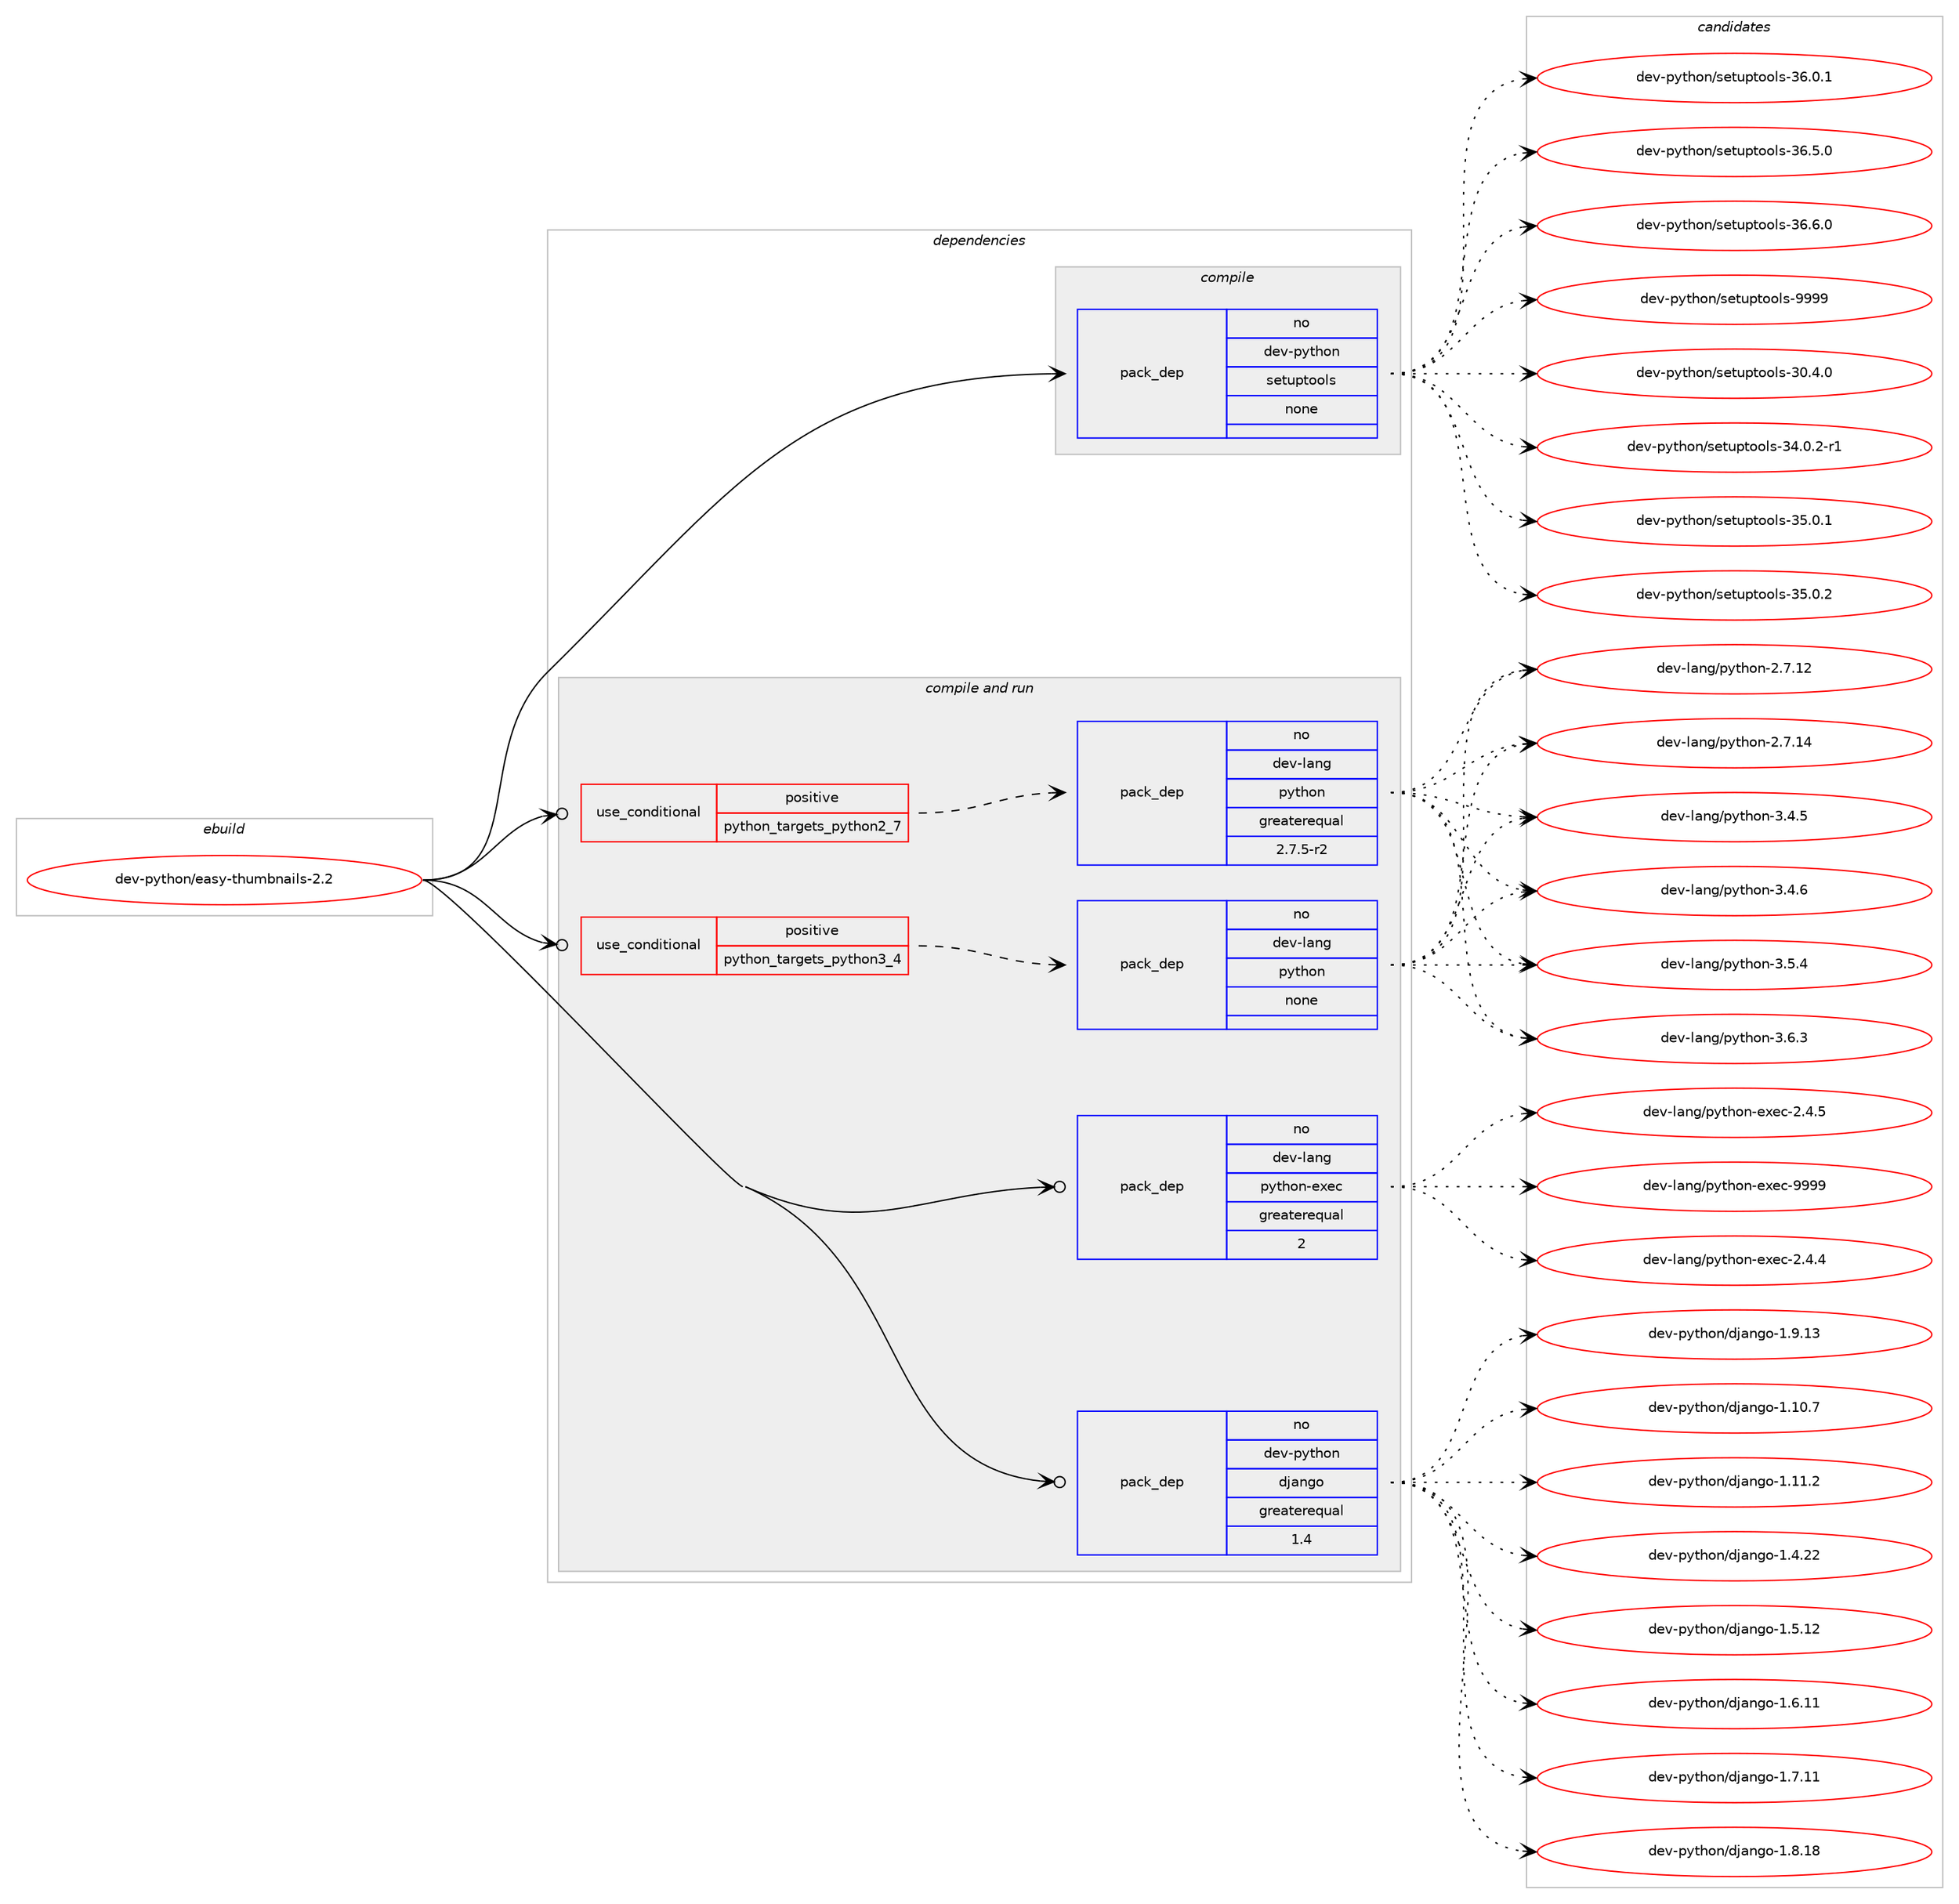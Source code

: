 digraph prolog {

# *************
# Graph options
# *************

newrank=true;
concentrate=true;
compound=true;
graph [rankdir=LR,fontname=Helvetica,fontsize=10,ranksep=1.5];#, ranksep=2.5, nodesep=0.2];
edge  [arrowhead=vee];
node  [fontname=Helvetica,fontsize=10];

# **********
# The ebuild
# **********

subgraph cluster_leftcol {
color=gray;
rank=same;
label=<<i>ebuild</i>>;
id [label="dev-python/easy-thumbnails-2.2", color=red, width=4, href="../dev-python/easy-thumbnails-2.2.svg"];
}

# ****************
# The dependencies
# ****************

subgraph cluster_midcol {
color=gray;
label=<<i>dependencies</i>>;
subgraph cluster_compile {
fillcolor="#eeeeee";
style=filled;
label=<<i>compile</i>>;
subgraph pack119467 {
dependency155562 [label=<<TABLE BORDER="0" CELLBORDER="1" CELLSPACING="0" CELLPADDING="4" WIDTH="220"><TR><TD ROWSPAN="6" CELLPADDING="30">pack_dep</TD></TR><TR><TD WIDTH="110">no</TD></TR><TR><TD>dev-python</TD></TR><TR><TD>setuptools</TD></TR><TR><TD>none</TD></TR><TR><TD></TD></TR></TABLE>>, shape=none, color=blue];
}
id:e -> dependency155562:w [weight=20,style="solid",arrowhead="vee"];
}
subgraph cluster_compileandrun {
fillcolor="#eeeeee";
style=filled;
label=<<i>compile and run</i>>;
subgraph cond32263 {
dependency155563 [label=<<TABLE BORDER="0" CELLBORDER="1" CELLSPACING="0" CELLPADDING="4"><TR><TD ROWSPAN="3" CELLPADDING="10">use_conditional</TD></TR><TR><TD>positive</TD></TR><TR><TD>python_targets_python2_7</TD></TR></TABLE>>, shape=none, color=red];
subgraph pack119468 {
dependency155564 [label=<<TABLE BORDER="0" CELLBORDER="1" CELLSPACING="0" CELLPADDING="4" WIDTH="220"><TR><TD ROWSPAN="6" CELLPADDING="30">pack_dep</TD></TR><TR><TD WIDTH="110">no</TD></TR><TR><TD>dev-lang</TD></TR><TR><TD>python</TD></TR><TR><TD>greaterequal</TD></TR><TR><TD>2.7.5-r2</TD></TR></TABLE>>, shape=none, color=blue];
}
dependency155563:e -> dependency155564:w [weight=20,style="dashed",arrowhead="vee"];
}
id:e -> dependency155563:w [weight=20,style="solid",arrowhead="odotvee"];
subgraph cond32264 {
dependency155565 [label=<<TABLE BORDER="0" CELLBORDER="1" CELLSPACING="0" CELLPADDING="4"><TR><TD ROWSPAN="3" CELLPADDING="10">use_conditional</TD></TR><TR><TD>positive</TD></TR><TR><TD>python_targets_python3_4</TD></TR></TABLE>>, shape=none, color=red];
subgraph pack119469 {
dependency155566 [label=<<TABLE BORDER="0" CELLBORDER="1" CELLSPACING="0" CELLPADDING="4" WIDTH="220"><TR><TD ROWSPAN="6" CELLPADDING="30">pack_dep</TD></TR><TR><TD WIDTH="110">no</TD></TR><TR><TD>dev-lang</TD></TR><TR><TD>python</TD></TR><TR><TD>none</TD></TR><TR><TD></TD></TR></TABLE>>, shape=none, color=blue];
}
dependency155565:e -> dependency155566:w [weight=20,style="dashed",arrowhead="vee"];
}
id:e -> dependency155565:w [weight=20,style="solid",arrowhead="odotvee"];
subgraph pack119470 {
dependency155567 [label=<<TABLE BORDER="0" CELLBORDER="1" CELLSPACING="0" CELLPADDING="4" WIDTH="220"><TR><TD ROWSPAN="6" CELLPADDING="30">pack_dep</TD></TR><TR><TD WIDTH="110">no</TD></TR><TR><TD>dev-lang</TD></TR><TR><TD>python-exec</TD></TR><TR><TD>greaterequal</TD></TR><TR><TD>2</TD></TR></TABLE>>, shape=none, color=blue];
}
id:e -> dependency155567:w [weight=20,style="solid",arrowhead="odotvee"];
subgraph pack119471 {
dependency155568 [label=<<TABLE BORDER="0" CELLBORDER="1" CELLSPACING="0" CELLPADDING="4" WIDTH="220"><TR><TD ROWSPAN="6" CELLPADDING="30">pack_dep</TD></TR><TR><TD WIDTH="110">no</TD></TR><TR><TD>dev-python</TD></TR><TR><TD>django</TD></TR><TR><TD>greaterequal</TD></TR><TR><TD>1.4</TD></TR></TABLE>>, shape=none, color=blue];
}
id:e -> dependency155568:w [weight=20,style="solid",arrowhead="odotvee"];
}
subgraph cluster_run {
fillcolor="#eeeeee";
style=filled;
label=<<i>run</i>>;
}
}

# **************
# The candidates
# **************

subgraph cluster_choices {
rank=same;
color=gray;
label=<<i>candidates</i>>;

subgraph choice119467 {
color=black;
nodesep=1;
choice100101118451121211161041111104711510111611711211611111110811545514846524648 [label="dev-python/setuptools-30.4.0", color=red, width=4,href="../dev-python/setuptools-30.4.0.svg"];
choice1001011184511212111610411111047115101116117112116111111108115455152464846504511449 [label="dev-python/setuptools-34.0.2-r1", color=red, width=4,href="../dev-python/setuptools-34.0.2-r1.svg"];
choice100101118451121211161041111104711510111611711211611111110811545515346484649 [label="dev-python/setuptools-35.0.1", color=red, width=4,href="../dev-python/setuptools-35.0.1.svg"];
choice100101118451121211161041111104711510111611711211611111110811545515346484650 [label="dev-python/setuptools-35.0.2", color=red, width=4,href="../dev-python/setuptools-35.0.2.svg"];
choice100101118451121211161041111104711510111611711211611111110811545515446484649 [label="dev-python/setuptools-36.0.1", color=red, width=4,href="../dev-python/setuptools-36.0.1.svg"];
choice100101118451121211161041111104711510111611711211611111110811545515446534648 [label="dev-python/setuptools-36.5.0", color=red, width=4,href="../dev-python/setuptools-36.5.0.svg"];
choice100101118451121211161041111104711510111611711211611111110811545515446544648 [label="dev-python/setuptools-36.6.0", color=red, width=4,href="../dev-python/setuptools-36.6.0.svg"];
choice10010111845112121116104111110471151011161171121161111111081154557575757 [label="dev-python/setuptools-9999", color=red, width=4,href="../dev-python/setuptools-9999.svg"];
dependency155562:e -> choice100101118451121211161041111104711510111611711211611111110811545514846524648:w [style=dotted,weight="100"];
dependency155562:e -> choice1001011184511212111610411111047115101116117112116111111108115455152464846504511449:w [style=dotted,weight="100"];
dependency155562:e -> choice100101118451121211161041111104711510111611711211611111110811545515346484649:w [style=dotted,weight="100"];
dependency155562:e -> choice100101118451121211161041111104711510111611711211611111110811545515346484650:w [style=dotted,weight="100"];
dependency155562:e -> choice100101118451121211161041111104711510111611711211611111110811545515446484649:w [style=dotted,weight="100"];
dependency155562:e -> choice100101118451121211161041111104711510111611711211611111110811545515446534648:w [style=dotted,weight="100"];
dependency155562:e -> choice100101118451121211161041111104711510111611711211611111110811545515446544648:w [style=dotted,weight="100"];
dependency155562:e -> choice10010111845112121116104111110471151011161171121161111111081154557575757:w [style=dotted,weight="100"];
}
subgraph choice119468 {
color=black;
nodesep=1;
choice10010111845108971101034711212111610411111045504655464950 [label="dev-lang/python-2.7.12", color=red, width=4,href="../dev-lang/python-2.7.12.svg"];
choice10010111845108971101034711212111610411111045504655464952 [label="dev-lang/python-2.7.14", color=red, width=4,href="../dev-lang/python-2.7.14.svg"];
choice100101118451089711010347112121116104111110455146524653 [label="dev-lang/python-3.4.5", color=red, width=4,href="../dev-lang/python-3.4.5.svg"];
choice100101118451089711010347112121116104111110455146524654 [label="dev-lang/python-3.4.6", color=red, width=4,href="../dev-lang/python-3.4.6.svg"];
choice100101118451089711010347112121116104111110455146534652 [label="dev-lang/python-3.5.4", color=red, width=4,href="../dev-lang/python-3.5.4.svg"];
choice100101118451089711010347112121116104111110455146544651 [label="dev-lang/python-3.6.3", color=red, width=4,href="../dev-lang/python-3.6.3.svg"];
dependency155564:e -> choice10010111845108971101034711212111610411111045504655464950:w [style=dotted,weight="100"];
dependency155564:e -> choice10010111845108971101034711212111610411111045504655464952:w [style=dotted,weight="100"];
dependency155564:e -> choice100101118451089711010347112121116104111110455146524653:w [style=dotted,weight="100"];
dependency155564:e -> choice100101118451089711010347112121116104111110455146524654:w [style=dotted,weight="100"];
dependency155564:e -> choice100101118451089711010347112121116104111110455146534652:w [style=dotted,weight="100"];
dependency155564:e -> choice100101118451089711010347112121116104111110455146544651:w [style=dotted,weight="100"];
}
subgraph choice119469 {
color=black;
nodesep=1;
choice10010111845108971101034711212111610411111045504655464950 [label="dev-lang/python-2.7.12", color=red, width=4,href="../dev-lang/python-2.7.12.svg"];
choice10010111845108971101034711212111610411111045504655464952 [label="dev-lang/python-2.7.14", color=red, width=4,href="../dev-lang/python-2.7.14.svg"];
choice100101118451089711010347112121116104111110455146524653 [label="dev-lang/python-3.4.5", color=red, width=4,href="../dev-lang/python-3.4.5.svg"];
choice100101118451089711010347112121116104111110455146524654 [label="dev-lang/python-3.4.6", color=red, width=4,href="../dev-lang/python-3.4.6.svg"];
choice100101118451089711010347112121116104111110455146534652 [label="dev-lang/python-3.5.4", color=red, width=4,href="../dev-lang/python-3.5.4.svg"];
choice100101118451089711010347112121116104111110455146544651 [label="dev-lang/python-3.6.3", color=red, width=4,href="../dev-lang/python-3.6.3.svg"];
dependency155566:e -> choice10010111845108971101034711212111610411111045504655464950:w [style=dotted,weight="100"];
dependency155566:e -> choice10010111845108971101034711212111610411111045504655464952:w [style=dotted,weight="100"];
dependency155566:e -> choice100101118451089711010347112121116104111110455146524653:w [style=dotted,weight="100"];
dependency155566:e -> choice100101118451089711010347112121116104111110455146524654:w [style=dotted,weight="100"];
dependency155566:e -> choice100101118451089711010347112121116104111110455146534652:w [style=dotted,weight="100"];
dependency155566:e -> choice100101118451089711010347112121116104111110455146544651:w [style=dotted,weight="100"];
}
subgraph choice119470 {
color=black;
nodesep=1;
choice1001011184510897110103471121211161041111104510112010199455046524652 [label="dev-lang/python-exec-2.4.4", color=red, width=4,href="../dev-lang/python-exec-2.4.4.svg"];
choice1001011184510897110103471121211161041111104510112010199455046524653 [label="dev-lang/python-exec-2.4.5", color=red, width=4,href="../dev-lang/python-exec-2.4.5.svg"];
choice10010111845108971101034711212111610411111045101120101994557575757 [label="dev-lang/python-exec-9999", color=red, width=4,href="../dev-lang/python-exec-9999.svg"];
dependency155567:e -> choice1001011184510897110103471121211161041111104510112010199455046524652:w [style=dotted,weight="100"];
dependency155567:e -> choice1001011184510897110103471121211161041111104510112010199455046524653:w [style=dotted,weight="100"];
dependency155567:e -> choice10010111845108971101034711212111610411111045101120101994557575757:w [style=dotted,weight="100"];
}
subgraph choice119471 {
color=black;
nodesep=1;
choice10010111845112121116104111110471001069711010311145494649484655 [label="dev-python/django-1.10.7", color=red, width=4,href="../dev-python/django-1.10.7.svg"];
choice10010111845112121116104111110471001069711010311145494649494650 [label="dev-python/django-1.11.2", color=red, width=4,href="../dev-python/django-1.11.2.svg"];
choice10010111845112121116104111110471001069711010311145494652465050 [label="dev-python/django-1.4.22", color=red, width=4,href="../dev-python/django-1.4.22.svg"];
choice10010111845112121116104111110471001069711010311145494653464950 [label="dev-python/django-1.5.12", color=red, width=4,href="../dev-python/django-1.5.12.svg"];
choice10010111845112121116104111110471001069711010311145494654464949 [label="dev-python/django-1.6.11", color=red, width=4,href="../dev-python/django-1.6.11.svg"];
choice10010111845112121116104111110471001069711010311145494655464949 [label="dev-python/django-1.7.11", color=red, width=4,href="../dev-python/django-1.7.11.svg"];
choice10010111845112121116104111110471001069711010311145494656464956 [label="dev-python/django-1.8.18", color=red, width=4,href="../dev-python/django-1.8.18.svg"];
choice10010111845112121116104111110471001069711010311145494657464951 [label="dev-python/django-1.9.13", color=red, width=4,href="../dev-python/django-1.9.13.svg"];
dependency155568:e -> choice10010111845112121116104111110471001069711010311145494649484655:w [style=dotted,weight="100"];
dependency155568:e -> choice10010111845112121116104111110471001069711010311145494649494650:w [style=dotted,weight="100"];
dependency155568:e -> choice10010111845112121116104111110471001069711010311145494652465050:w [style=dotted,weight="100"];
dependency155568:e -> choice10010111845112121116104111110471001069711010311145494653464950:w [style=dotted,weight="100"];
dependency155568:e -> choice10010111845112121116104111110471001069711010311145494654464949:w [style=dotted,weight="100"];
dependency155568:e -> choice10010111845112121116104111110471001069711010311145494655464949:w [style=dotted,weight="100"];
dependency155568:e -> choice10010111845112121116104111110471001069711010311145494656464956:w [style=dotted,weight="100"];
dependency155568:e -> choice10010111845112121116104111110471001069711010311145494657464951:w [style=dotted,weight="100"];
}
}

}
